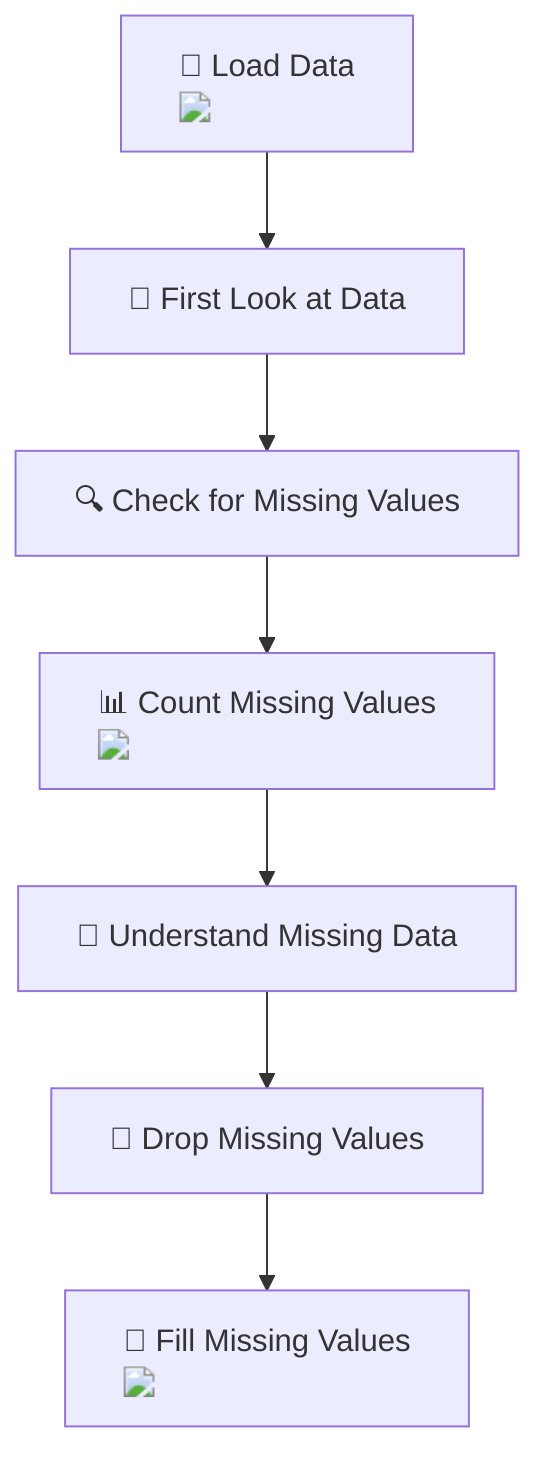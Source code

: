 flowchart TD
    A["📁 Load Data <br/> <img src='file.svg' /> "] --> B["🧐 First Look at Data"]
    B --> C["🔍 Check for Missing Values"]
    C --> D["📊 Count Missing Values <br/> <img src='barplot_template.svg' />"]
    D --> E["🧩 Understand Missing Data"]
    E --> F["🚮 Drop Missing Values"]
    F --> G["🔄 Fill Missing Values <br/> <img src='boxplot_template.svg' />"]